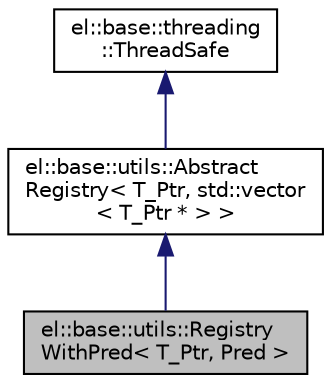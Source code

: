 digraph "el::base::utils::RegistryWithPred&lt; T_Ptr, Pred &gt;"
{
  edge [fontname="Helvetica",fontsize="10",labelfontname="Helvetica",labelfontsize="10"];
  node [fontname="Helvetica",fontsize="10",shape=record];
  Node1 [label="el::base::utils::Registry\lWithPred\< T_Ptr, Pred \>",height=0.2,width=0.4,color="black", fillcolor="grey75", style="filled" fontcolor="black"];
  Node2 -> Node1 [dir="back",color="midnightblue",fontsize="10",style="solid",fontname="Helvetica"];
  Node2 [label="el::base::utils::Abstract\lRegistry\< T_Ptr, std::vector\l\< T_Ptr * \> \>",height=0.2,width=0.4,color="black", fillcolor="white", style="filled",URL="$classel_1_1base_1_1utils_1_1_abstract_registry.html"];
  Node3 -> Node2 [dir="back",color="midnightblue",fontsize="10",style="solid",fontname="Helvetica"];
  Node3 [label="el::base::threading\l::ThreadSafe",height=0.2,width=0.4,color="black", fillcolor="white", style="filled",URL="$classel_1_1base_1_1threading_1_1_thread_safe.html",tooltip="Base of thread safe class, this class is inheritable-only. "];
}
